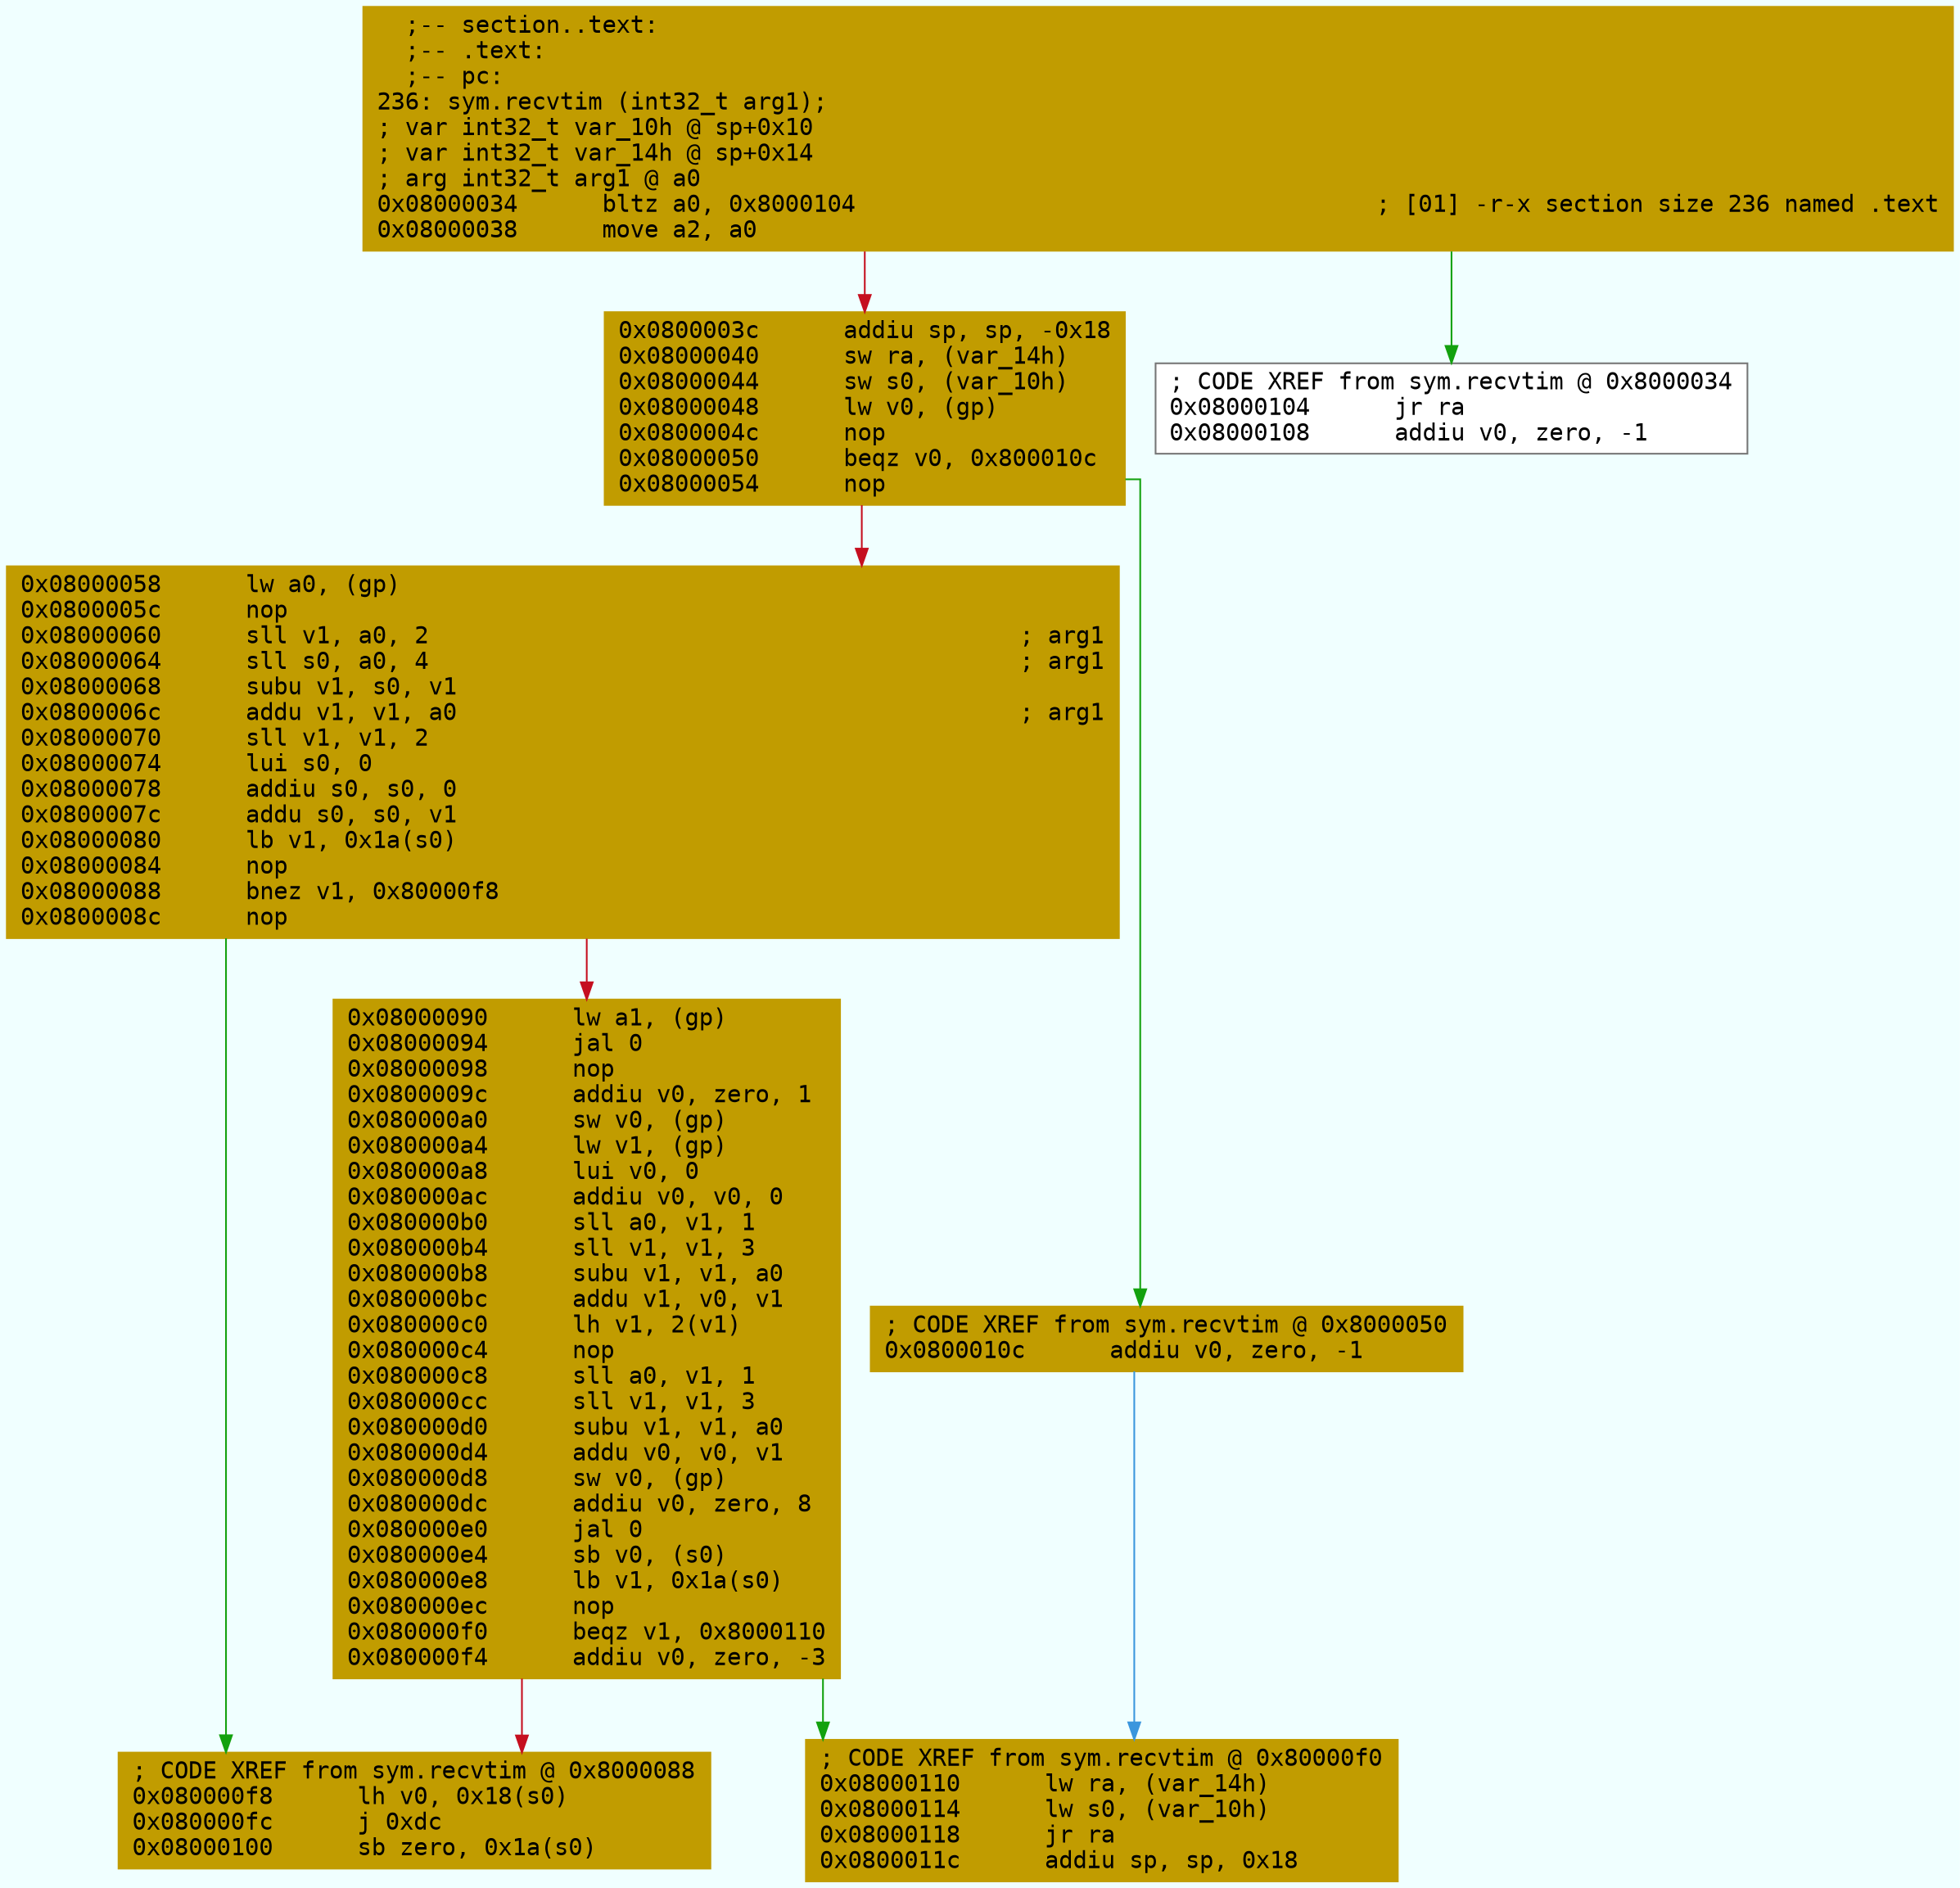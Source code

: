 digraph code {
	graph [bgcolor=azure fontsize=8 fontname="Courier" splines="ortho"];
	node [fillcolor=gray style=filled shape=box];
	edge [arrowhead="normal"];
	"0x08000034" [URL="sym.recvtim/0x08000034", fillcolor="#c19c00",color="#c19c00", fontname="Courier",label="  ;-- section..text:\l  ;-- .text:\l  ;-- pc:\l236: sym.recvtim (int32_t arg1);\l; var int32_t var_10h @ sp+0x10\l; var int32_t var_14h @ sp+0x14\l; arg int32_t arg1 @ a0\l0x08000034      bltz a0, 0x8000104                                     ; [01] -r-x section size 236 named .text\l0x08000038      move a2, a0\l"]
	"0x0800003c" [URL="sym.recvtim/0x0800003c", fillcolor="#c19c00",color="#c19c00", fontname="Courier",label="0x0800003c      addiu sp, sp, -0x18\l0x08000040      sw ra, (var_14h)\l0x08000044      sw s0, (var_10h)\l0x08000048      lw v0, (gp)\l0x0800004c      nop\l0x08000050      beqz v0, 0x800010c\l0x08000054      nop\l"]
	"0x08000058" [URL="sym.recvtim/0x08000058", fillcolor="#c19c00",color="#c19c00", fontname="Courier",label="0x08000058      lw a0, (gp)\l0x0800005c      nop\l0x08000060      sll v1, a0, 2                                          ; arg1\l0x08000064      sll s0, a0, 4                                          ; arg1\l0x08000068      subu v1, s0, v1\l0x0800006c      addu v1, v1, a0                                        ; arg1\l0x08000070      sll v1, v1, 2\l0x08000074      lui s0, 0\l0x08000078      addiu s0, s0, 0\l0x0800007c      addu s0, s0, v1\l0x08000080      lb v1, 0x1a(s0)\l0x08000084      nop\l0x08000088      bnez v1, 0x80000f8\l0x0800008c      nop\l"]
	"0x08000090" [URL="sym.recvtim/0x08000090", fillcolor="#c19c00",color="#c19c00", fontname="Courier",label="0x08000090      lw a1, (gp)\l0x08000094      jal 0\l0x08000098      nop\l0x0800009c      addiu v0, zero, 1\l0x080000a0      sw v0, (gp)\l0x080000a4      lw v1, (gp)\l0x080000a8      lui v0, 0\l0x080000ac      addiu v0, v0, 0\l0x080000b0      sll a0, v1, 1\l0x080000b4      sll v1, v1, 3\l0x080000b8      subu v1, v1, a0\l0x080000bc      addu v1, v0, v1\l0x080000c0      lh v1, 2(v1)\l0x080000c4      nop\l0x080000c8      sll a0, v1, 1\l0x080000cc      sll v1, v1, 3\l0x080000d0      subu v1, v1, a0\l0x080000d4      addu v0, v0, v1\l0x080000d8      sw v0, (gp)\l0x080000dc      addiu v0, zero, 8\l0x080000e0      jal 0\l0x080000e4      sb v0, (s0)\l0x080000e8      lb v1, 0x1a(s0)\l0x080000ec      nop\l0x080000f0      beqz v1, 0x8000110\l0x080000f4      addiu v0, zero, -3\l"]
	"0x080000f8" [URL="sym.recvtim/0x080000f8", fillcolor="#c19c00",color="#c19c00", fontname="Courier",label="; CODE XREF from sym.recvtim @ 0x8000088\l0x080000f8      lh v0, 0x18(s0)\l0x080000fc      j 0xdc\l0x08000100      sb zero, 0x1a(s0)\l"]
	"0x08000104" [URL="sym.recvtim/0x08000104", fillcolor="white",color="#767676", fontname="Courier",label="; CODE XREF from sym.recvtim @ 0x8000034\l0x08000104      jr ra\l0x08000108      addiu v0, zero, -1\l"]
	"0x0800010c" [URL="sym.recvtim/0x0800010c", fillcolor="#c19c00",color="#c19c00", fontname="Courier",label="; CODE XREF from sym.recvtim @ 0x8000050\l0x0800010c      addiu v0, zero, -1\l"]
	"0x08000110" [URL="sym.recvtim/0x08000110", fillcolor="#c19c00",color="#c19c00", fontname="Courier",label="; CODE XREF from sym.recvtim @ 0x80000f0\l0x08000110      lw ra, (var_14h)\l0x08000114      lw s0, (var_10h)\l0x08000118      jr ra\l0x0800011c      addiu sp, sp, 0x18\l"]
        "0x08000034" -> "0x08000104" [color="#13a10e"];
        "0x08000034" -> "0x0800003c" [color="#c50f1f"];
        "0x0800003c" -> "0x0800010c" [color="#13a10e"];
        "0x0800003c" -> "0x08000058" [color="#c50f1f"];
        "0x08000058" -> "0x080000f8" [color="#13a10e"];
        "0x08000058" -> "0x08000090" [color="#c50f1f"];
        "0x08000090" -> "0x08000110" [color="#13a10e"];
        "0x08000090" -> "0x080000f8" [color="#c50f1f"];
        "0x0800010c" -> "0x08000110" [color="#3a96dd"];
}

